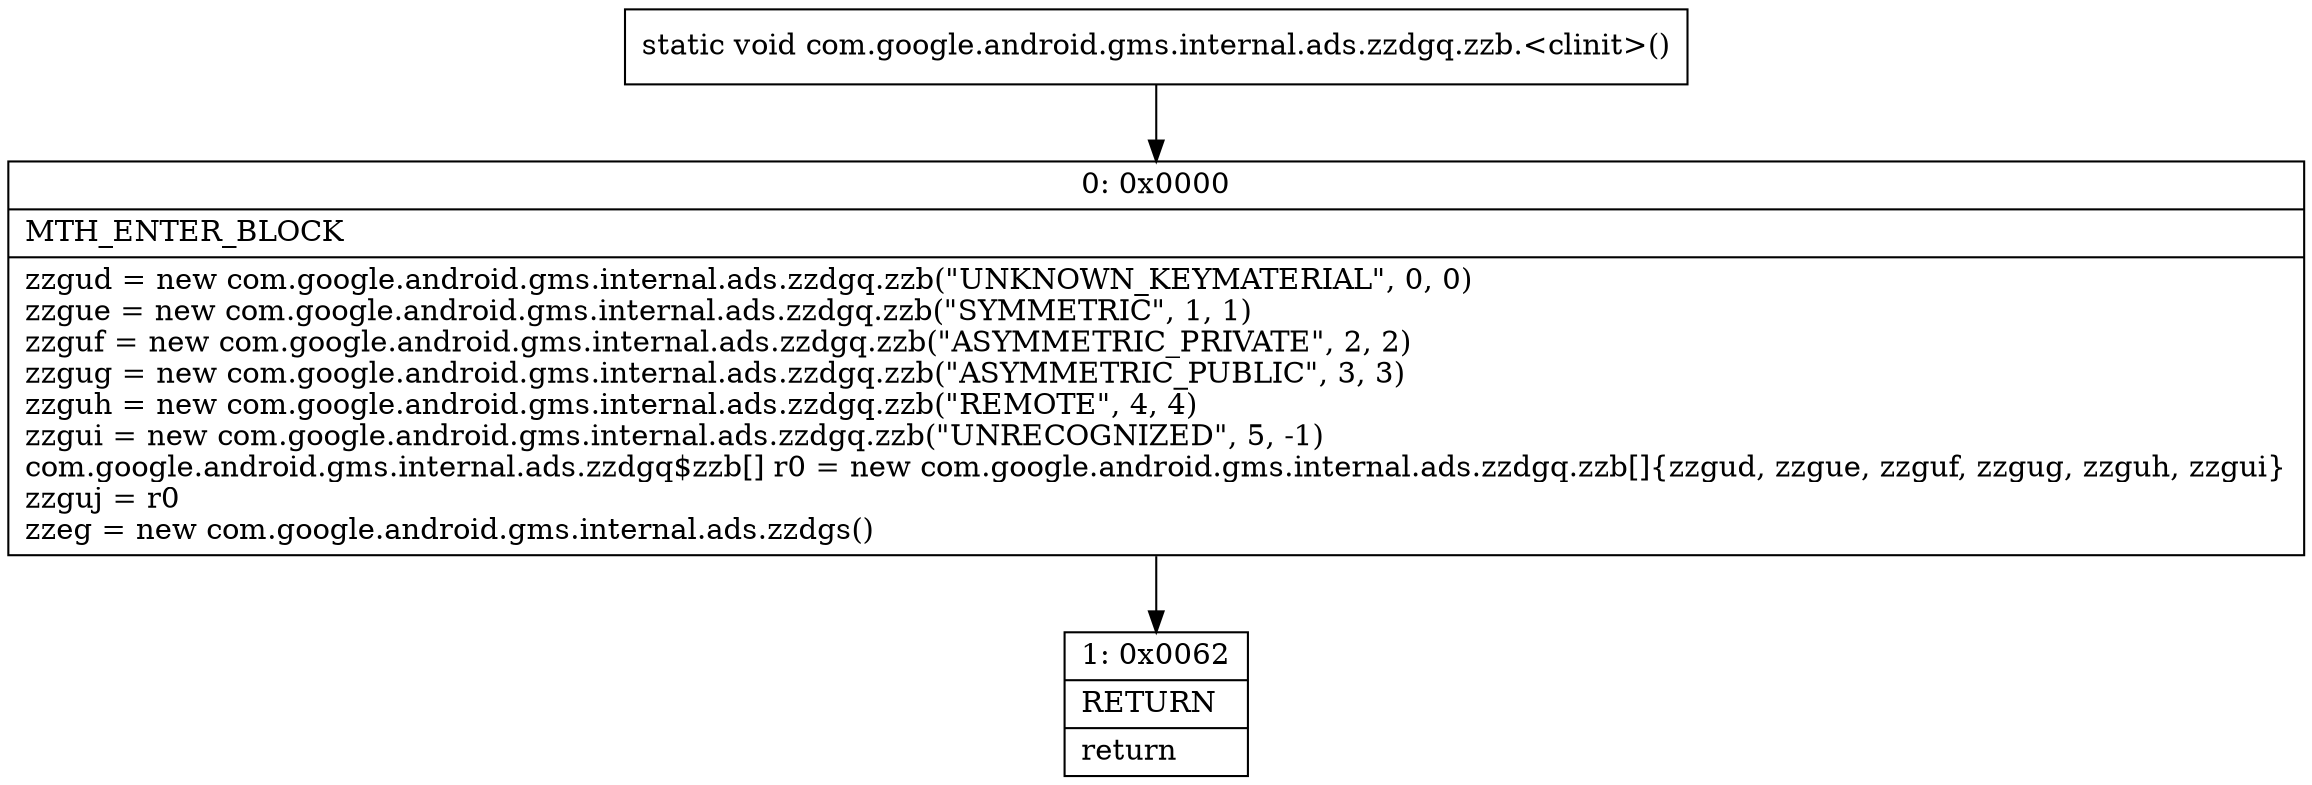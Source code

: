 digraph "CFG forcom.google.android.gms.internal.ads.zzdgq.zzb.\<clinit\>()V" {
Node_0 [shape=record,label="{0\:\ 0x0000|MTH_ENTER_BLOCK\l|zzgud = new com.google.android.gms.internal.ads.zzdgq.zzb(\"UNKNOWN_KEYMATERIAL\", 0, 0)\lzzgue = new com.google.android.gms.internal.ads.zzdgq.zzb(\"SYMMETRIC\", 1, 1)\lzzguf = new com.google.android.gms.internal.ads.zzdgq.zzb(\"ASYMMETRIC_PRIVATE\", 2, 2)\lzzgug = new com.google.android.gms.internal.ads.zzdgq.zzb(\"ASYMMETRIC_PUBLIC\", 3, 3)\lzzguh = new com.google.android.gms.internal.ads.zzdgq.zzb(\"REMOTE\", 4, 4)\lzzgui = new com.google.android.gms.internal.ads.zzdgq.zzb(\"UNRECOGNIZED\", 5, \-1)\lcom.google.android.gms.internal.ads.zzdgq$zzb[] r0 = new com.google.android.gms.internal.ads.zzdgq.zzb[]\{zzgud, zzgue, zzguf, zzgug, zzguh, zzgui\}\lzzguj = r0\lzzeg = new com.google.android.gms.internal.ads.zzdgs()\l}"];
Node_1 [shape=record,label="{1\:\ 0x0062|RETURN\l|return\l}"];
MethodNode[shape=record,label="{static void com.google.android.gms.internal.ads.zzdgq.zzb.\<clinit\>() }"];
MethodNode -> Node_0;
Node_0 -> Node_1;
}


